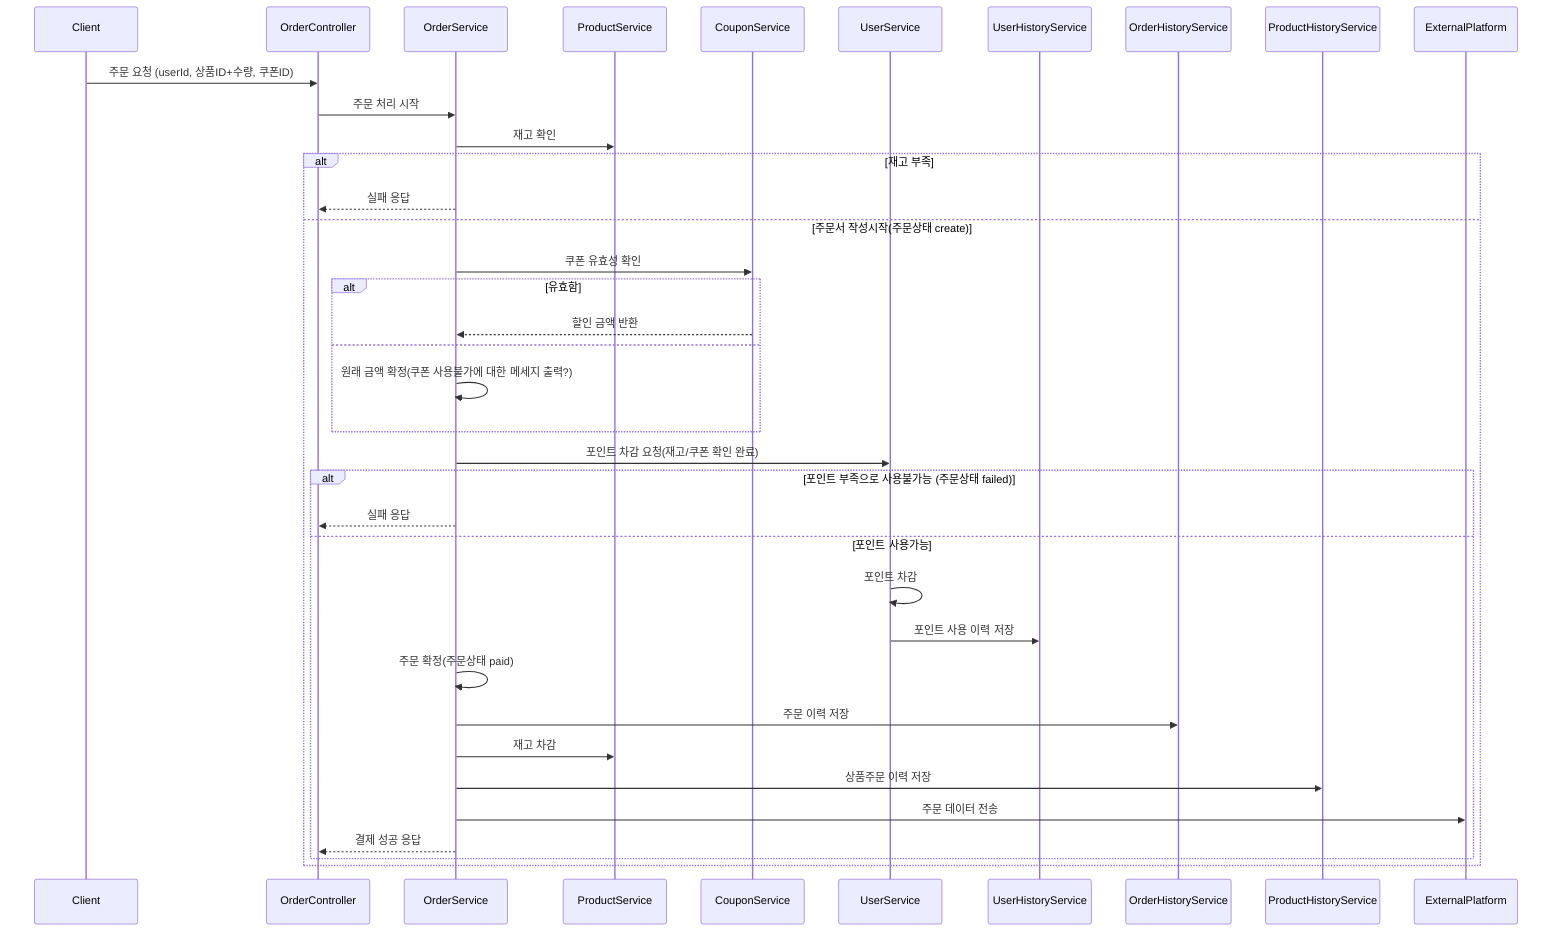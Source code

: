 sequenceDiagram
    participant Client
    participant OrderController
    participant OrderService
    participant ProductService
    participant CouponService
    participant UserService
    participant UserHistoryService
    participant OrderHistoryService
    participant ProductHistoryService
    participant ExternalPlatform

    Client->>OrderController: 주문 요청 (userId, 상품ID+수량, 쿠폰ID)
    OrderController->>OrderService: 주문 처리 시작

    OrderService->>ProductService: 재고 확인
    alt 재고 부족
        OrderService-->>OrderController: 실패 응답
    else 주문서 작성시작(주문상태 create)
        OrderService->>CouponService: 쿠폰 유효성 확인
        alt 유효함
            CouponService-->>OrderService: 할인 금액 반환
        else
            OrderService->>OrderService: 원래 금액 확정(쿠폰 사용불가에 대한 메세지 출력?)
        end

        OrderService->>UserService: 포인트 차감 요청(재고/쿠폰 확인 완료)
        alt 포인트 부족으로 사용불가능 (주문상태 failed)
            OrderService-->>OrderController: 실패 응답
        else 포인트 사용가능
            UserService->>UserService: 포인트 차감
            UserService->>UserHistoryService: 포인트 사용 이력 저장

            OrderService->>OrderService: 주문 확정(주문상태 paid)
            OrderService->>OrderHistoryService: 주문 이력 저장

            OrderService->>ProductService: 재고 차감
            OrderService->>ProductHistoryService: 상품주문 이력 저장

            OrderService->>ExternalPlatform: 주문 데이터 전송
            OrderService-->>OrderController: 결제 성공 응답
        end
    end